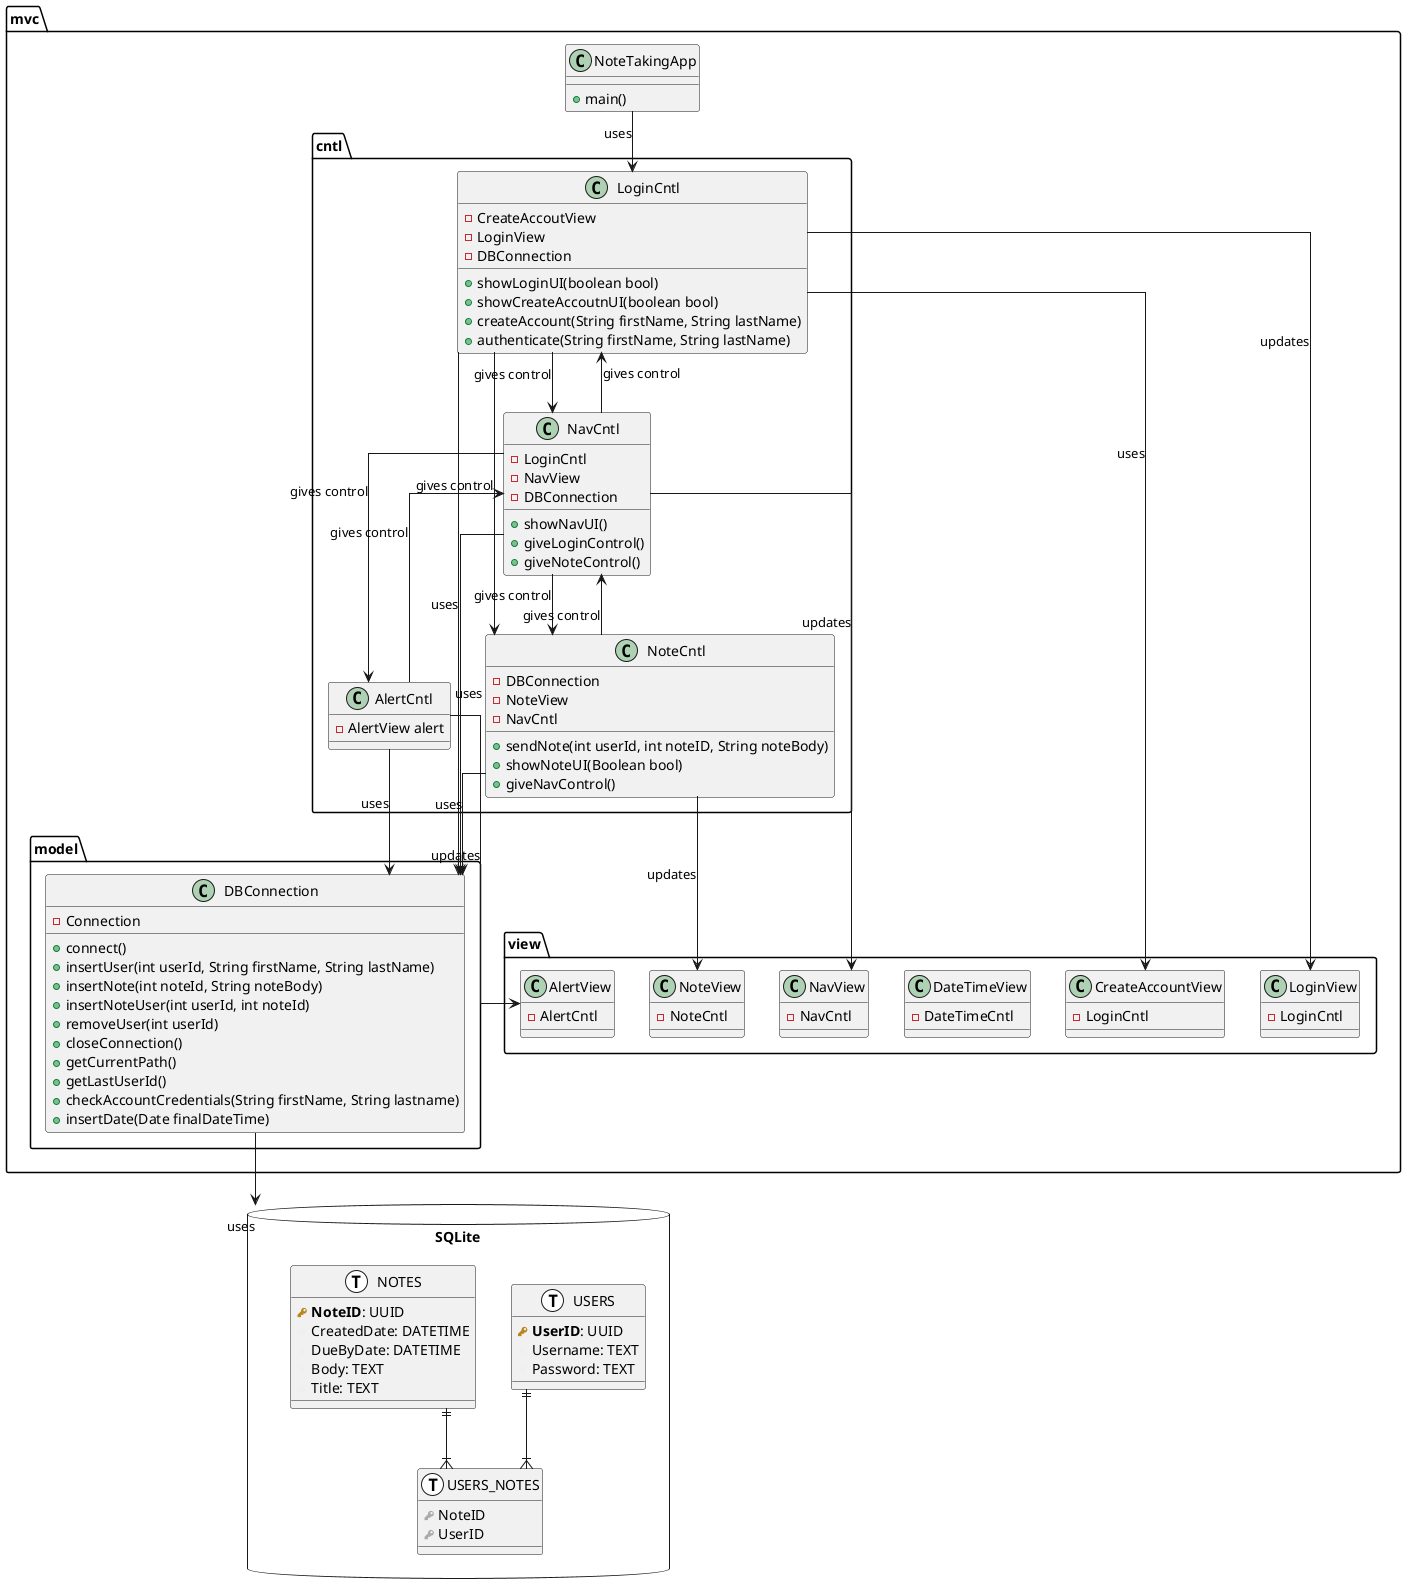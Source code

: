 @startuml

package mvc {
	class NoteTakingApp {
		+ main()
	} 
}

package mvc.cntl {
	class LoginCntl {
		- CreateAccoutView
		- LoginView
		- DBConnection
		+ showLoginUI(boolean bool)
		+ showCreateAccoutnUI(boolean bool)
		+ createAccount(String firstName, String lastName)
		+ authenticate(String firstName, String lastName)
	}
	class NavCntl {
		- LoginCntl
		- NavView
		- DBConnection
		+ showNavUI()
		+ giveLoginControl()
		+ giveNoteControl()
	}
	class NoteCntl {
		- DBConnection
		- NoteView
		- NavCntl
		+ sendNote(int userId, int noteID, String noteBody)
		+ showNoteUI(Boolean bool)
		+ giveNavControl()
	}
	class AlertCntl {
		- AlertView alert
	}
}

package mvc.model {
	class DBConnection {
		- Connection
		+ connect()
		+ insertUser(int userId, String firstName, String lastName)
		+ insertNote(int noteId, String noteBody)
		+ insertNoteUser(int userId, int noteId)
		+ removeUser(int userId)
		+ closeConnection()
		+ getCurrentPath()
		+ getLastUserId()
		+ checkAccountCredentials(String firstName, String lastname)
		+ insertDate(Date finalDateTime)
	}
}

package mvc.view {
	class CreateAccountView {
		- LoginCntl
	}
	class LoginView {
		- LoginCntl
	}
	class DateTimeView {
		- DateTimeCntl
	}
	class NavView {
		- NavCntl
	}
	class NoteView {
		- NoteCntl
	}
	class AlertView {
		- AlertCntl
	}
}

database "SQLite" {
	!define primary_key(x) <b><color:#b8861b><&key></color> x</b>
	!define foreign_key(x) <color:#aaaaaa><&key></color> x
	!define column(x) <color:#efefef><&media-record></color> x
	!define table(x) entity x << (T, white) >>
	
	table( USERS ) {
		primary_key( UserID ): UUID
		column( Username ): TEXT
		column( Password ): TEXT
	}

	table( NOTES ) {
		primary_key( NoteID ): UUID 
		column( CreatedDate ): DATETIME
		column( DueByDate ): DATETIME
		column( Body ): TEXT
		column( Title ): TEXT
	}

	table( USERS_NOTES ) {
		foreign_key( NoteID )
		foreign_key( UserID )
	}
}

skinparam linetype polyline 
skinparam linetype ortho

NoteTakingApp --> LoginCntl : uses
LoginCntl --> CreateAccountView : uses
LoginCntl --> LoginView : updates
LoginCntl --> DBConnection : uses 
LoginCntl --> NoteCntl : gives control
DBConnection --> SQLite : uses
LoginCntl --> NavCntl : gives control

NavCntl --> NavView : updates
NavCntl --> DBConnection : uses
NavCntl --> NoteCntl : gives control
NavCntl --> AlertCntl : gives control
NavCntl --> LoginCntl : gives control

NoteCntl --> NoteView : updates
NoteCntl --> DBConnection : uses
NoteCntl --> NavCntl : gives control

AlertCntl --> AlertView : updates
AlertCntl --> DBConnection : uses
AlertCntl --> NavCntl : gives control

USERS ||--|{ USERS_NOTES
NOTES ||--|{ USERS_NOTES

@enduml
